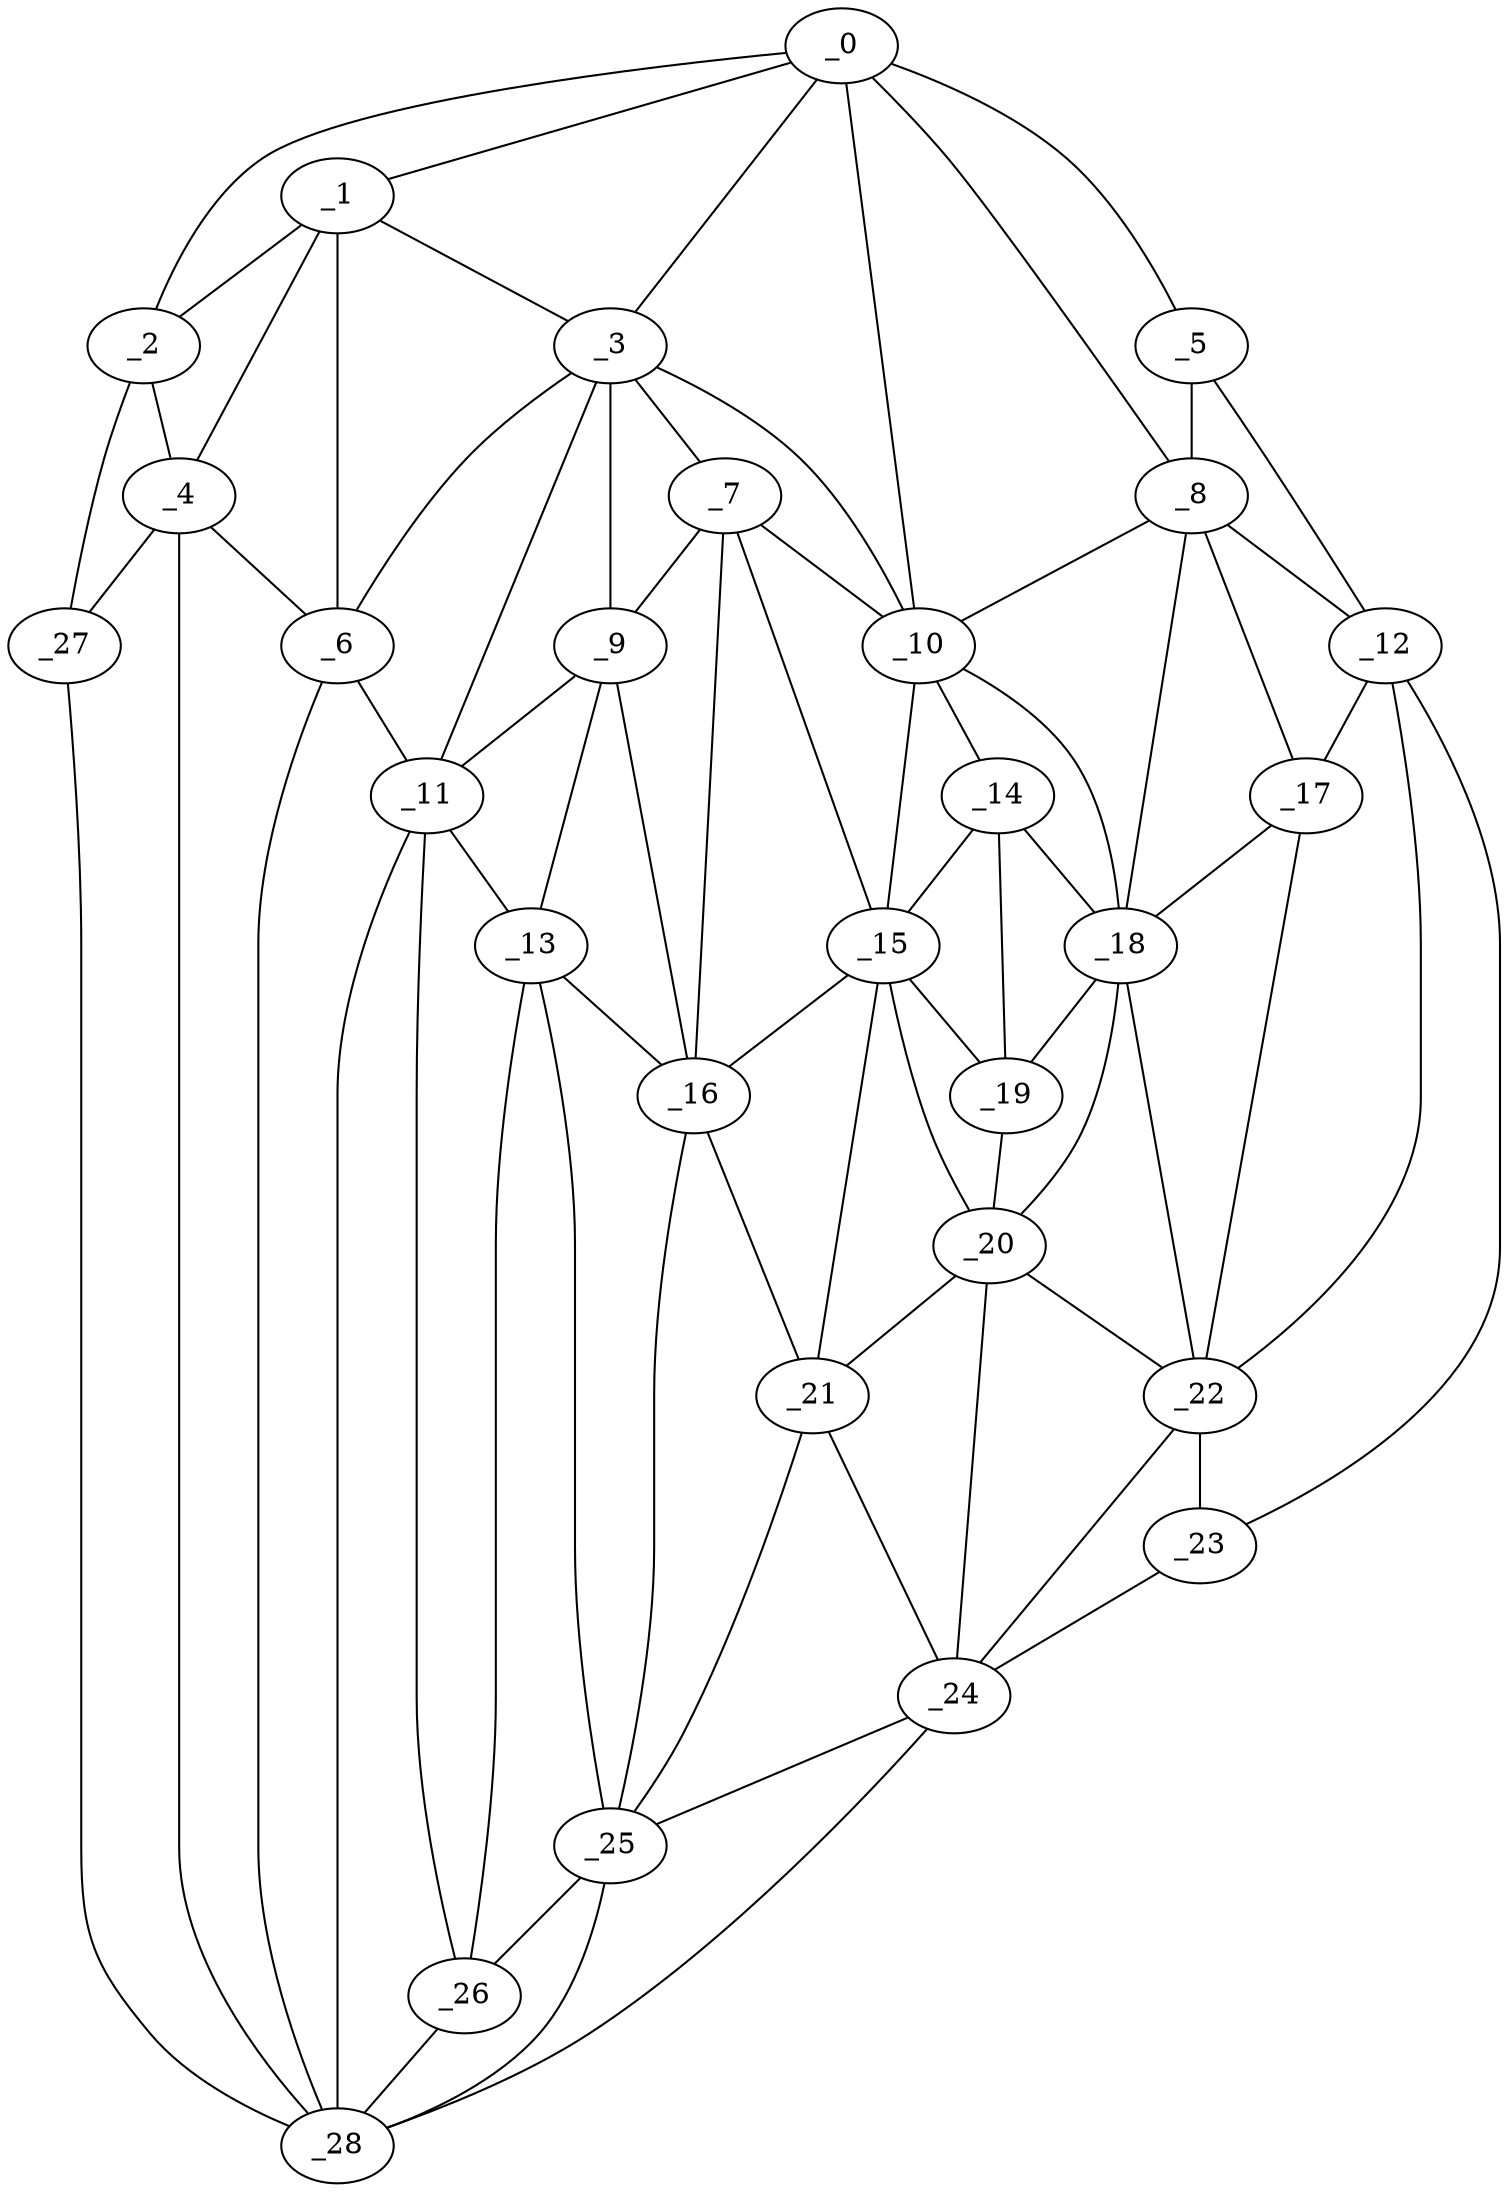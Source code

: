 graph "obj93__30.gxl" {
	_0	 [x=37,
		y=8];
	_1	 [x=39,
		y=105];
	_0 -- _1	 [valence=2];
	_2	 [x=39,
		y=115];
	_0 -- _2	 [valence=1];
	_3	 [x=45,
		y=50];
	_0 -- _3	 [valence=2];
	_5	 [x=49,
		y=3];
	_0 -- _5	 [valence=1];
	_8	 [x=52,
		y=10];
	_0 -- _8	 [valence=2];
	_10	 [x=55,
		y=29];
	_0 -- _10	 [valence=1];
	_1 -- _2	 [valence=1];
	_1 -- _3	 [valence=1];
	_4	 [x=45,
		y=100];
	_1 -- _4	 [valence=1];
	_6	 [x=49,
		y=91];
	_1 -- _6	 [valence=2];
	_2 -- _4	 [valence=1];
	_27	 [x=97,
		y=114];
	_2 -- _27	 [valence=1];
	_3 -- _6	 [valence=1];
	_7	 [x=51,
		y=44];
	_3 -- _7	 [valence=2];
	_9	 [x=54,
		y=54];
	_3 -- _9	 [valence=2];
	_3 -- _10	 [valence=1];
	_11	 [x=56,
		y=77];
	_3 -- _11	 [valence=2];
	_4 -- _6	 [valence=2];
	_4 -- _27	 [valence=2];
	_28	 [x=98,
		y=105];
	_4 -- _28	 [valence=1];
	_5 -- _8	 [valence=1];
	_12	 [x=61,
		y=6];
	_5 -- _12	 [valence=1];
	_6 -- _11	 [valence=2];
	_6 -- _28	 [valence=2];
	_7 -- _9	 [valence=2];
	_7 -- _10	 [valence=2];
	_15	 [x=63,
		y=39];
	_7 -- _15	 [valence=1];
	_16	 [x=63,
		y=53];
	_7 -- _16	 [valence=2];
	_8 -- _10	 [valence=2];
	_8 -- _12	 [valence=2];
	_17	 [x=65,
		y=11];
	_8 -- _17	 [valence=2];
	_18	 [x=67,
		y=20];
	_8 -- _18	 [valence=1];
	_9 -- _11	 [valence=2];
	_13	 [x=62,
		y=71];
	_9 -- _13	 [valence=2];
	_9 -- _16	 [valence=1];
	_14	 [x=63,
		y=32];
	_10 -- _14	 [valence=1];
	_10 -- _15	 [valence=2];
	_10 -- _18	 [valence=2];
	_11 -- _13	 [valence=2];
	_26	 [x=97,
		y=79];
	_11 -- _26	 [valence=2];
	_11 -- _28	 [valence=2];
	_12 -- _17	 [valence=2];
	_22	 [x=84,
		y=17];
	_12 -- _22	 [valence=2];
	_23	 [x=93,
		y=14];
	_12 -- _23	 [valence=1];
	_13 -- _16	 [valence=1];
	_25	 [x=97,
		y=67];
	_13 -- _25	 [valence=2];
	_13 -- _26	 [valence=2];
	_14 -- _15	 [valence=2];
	_14 -- _18	 [valence=1];
	_19	 [x=70,
		y=29];
	_14 -- _19	 [valence=2];
	_15 -- _16	 [valence=1];
	_15 -- _19	 [valence=1];
	_20	 [x=76,
		y=30];
	_15 -- _20	 [valence=2];
	_21	 [x=79,
		y=44];
	_15 -- _21	 [valence=2];
	_16 -- _21	 [valence=2];
	_16 -- _25	 [valence=1];
	_17 -- _18	 [valence=2];
	_17 -- _22	 [valence=2];
	_18 -- _19	 [valence=1];
	_18 -- _20	 [valence=2];
	_18 -- _22	 [valence=2];
	_19 -- _20	 [valence=2];
	_20 -- _21	 [valence=2];
	_20 -- _22	 [valence=2];
	_24	 [x=97,
		y=22];
	_20 -- _24	 [valence=2];
	_21 -- _24	 [valence=1];
	_21 -- _25	 [valence=2];
	_22 -- _23	 [valence=1];
	_22 -- _24	 [valence=1];
	_23 -- _24	 [valence=1];
	_24 -- _25	 [valence=2];
	_24 -- _28	 [valence=1];
	_25 -- _26	 [valence=1];
	_25 -- _28	 [valence=2];
	_26 -- _28	 [valence=1];
	_27 -- _28	 [valence=1];
}
